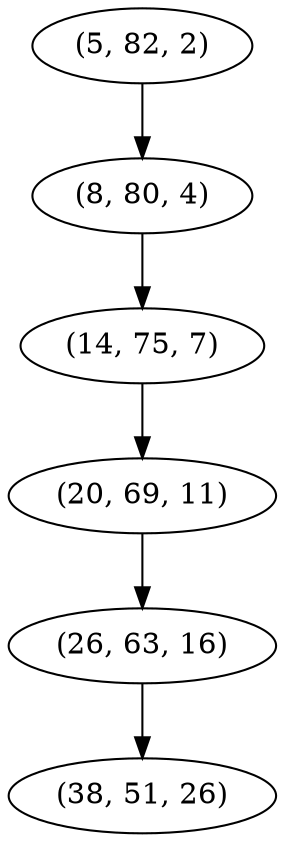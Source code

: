 digraph tree {
    "(5, 82, 2)";
    "(8, 80, 4)";
    "(14, 75, 7)";
    "(20, 69, 11)";
    "(26, 63, 16)";
    "(38, 51, 26)";
    "(5, 82, 2)" -> "(8, 80, 4)";
    "(8, 80, 4)" -> "(14, 75, 7)";
    "(14, 75, 7)" -> "(20, 69, 11)";
    "(20, 69, 11)" -> "(26, 63, 16)";
    "(26, 63, 16)" -> "(38, 51, 26)";
}

